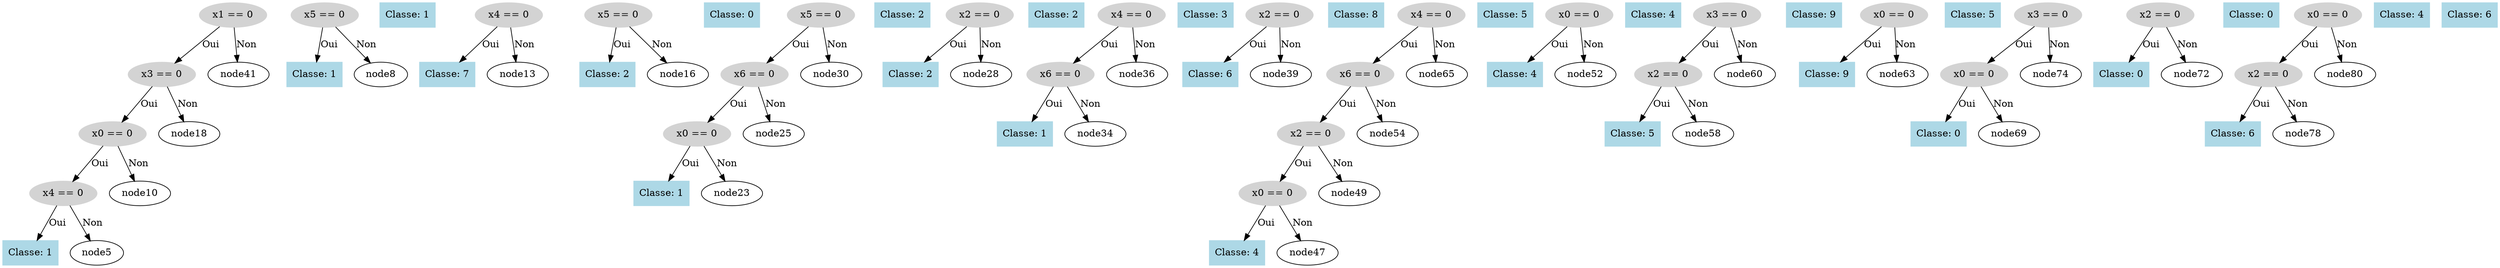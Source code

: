 digraph DecisionTree {
  node0 [label="x1 == 0", shape=ellipse, style=filled, color=lightgray];
  node0 -> node1 [label="Oui"];
  node1 [label="x3 == 0", shape=ellipse, style=filled, color=lightgray];
  node1 -> node2 [label="Oui"];
  node2 [label="x0 == 0", shape=ellipse, style=filled, color=lightgray];
  node2 -> node3 [label="Oui"];
  node3 [label="x4 == 0", shape=ellipse, style=filled, color=lightgray];
  node3 -> node4 [label="Oui"];
  node4 [label="Classe: 1", shape=box, style=filled, color=lightblue];
  node3 -> node5 [label="Non"];
  node6 [label="x5 == 0", shape=ellipse, style=filled, color=lightgray];
  node6 -> node7 [label="Oui"];
  node7 [label="Classe: 1", shape=box, style=filled, color=lightblue];
  node6 -> node8 [label="Non"];
  node9 [label="Classe: 1", shape=box, style=filled, color=lightblue];
  node2 -> node10 [label="Non"];
  node11 [label="x4 == 0", shape=ellipse, style=filled, color=lightgray];
  node11 -> node12 [label="Oui"];
  node12 [label="Classe: 7", shape=box, style=filled, color=lightblue];
  node11 -> node13 [label="Non"];
  node14 [label="x5 == 0", shape=ellipse, style=filled, color=lightgray];
  node14 -> node15 [label="Oui"];
  node15 [label="Classe: 2", shape=box, style=filled, color=lightblue];
  node14 -> node16 [label="Non"];
  node17 [label="Classe: 0", shape=box, style=filled, color=lightblue];
  node1 -> node18 [label="Non"];
  node19 [label="x5 == 0", shape=ellipse, style=filled, color=lightgray];
  node19 -> node20 [label="Oui"];
  node20 [label="x6 == 0", shape=ellipse, style=filled, color=lightgray];
  node20 -> node21 [label="Oui"];
  node21 [label="x0 == 0", shape=ellipse, style=filled, color=lightgray];
  node21 -> node22 [label="Oui"];
  node22 [label="Classe: 1", shape=box, style=filled, color=lightblue];
  node21 -> node23 [label="Non"];
  node24 [label="Classe: 2", shape=box, style=filled, color=lightblue];
  node20 -> node25 [label="Non"];
  node26 [label="x2 == 0", shape=ellipse, style=filled, color=lightgray];
  node26 -> node27 [label="Oui"];
  node27 [label="Classe: 2", shape=box, style=filled, color=lightblue];
  node26 -> node28 [label="Non"];
  node29 [label="Classe: 2", shape=box, style=filled, color=lightblue];
  node19 -> node30 [label="Non"];
  node31 [label="x4 == 0", shape=ellipse, style=filled, color=lightgray];
  node31 -> node32 [label="Oui"];
  node32 [label="x6 == 0", shape=ellipse, style=filled, color=lightgray];
  node32 -> node33 [label="Oui"];
  node33 [label="Classe: 1", shape=box, style=filled, color=lightblue];
  node32 -> node34 [label="Non"];
  node35 [label="Classe: 3", shape=box, style=filled, color=lightblue];
  node31 -> node36 [label="Non"];
  node37 [label="x2 == 0", shape=ellipse, style=filled, color=lightgray];
  node37 -> node38 [label="Oui"];
  node38 [label="Classe: 6", shape=box, style=filled, color=lightblue];
  node37 -> node39 [label="Non"];
  node40 [label="Classe: 8", shape=box, style=filled, color=lightblue];
  node0 -> node41 [label="Non"];
  node42 [label="x4 == 0", shape=ellipse, style=filled, color=lightgray];
  node42 -> node43 [label="Oui"];
  node43 [label="x6 == 0", shape=ellipse, style=filled, color=lightgray];
  node43 -> node44 [label="Oui"];
  node44 [label="x2 == 0", shape=ellipse, style=filled, color=lightgray];
  node44 -> node45 [label="Oui"];
  node45 [label="x0 == 0", shape=ellipse, style=filled, color=lightgray];
  node45 -> node46 [label="Oui"];
  node46 [label="Classe: 4", shape=box, style=filled, color=lightblue];
  node45 -> node47 [label="Non"];
  node48 [label="Classe: 5", shape=box, style=filled, color=lightblue];
  node44 -> node49 [label="Non"];
  node50 [label="x0 == 0", shape=ellipse, style=filled, color=lightgray];
  node50 -> node51 [label="Oui"];
  node51 [label="Classe: 4", shape=box, style=filled, color=lightblue];
  node50 -> node52 [label="Non"];
  node53 [label="Classe: 4", shape=box, style=filled, color=lightblue];
  node43 -> node54 [label="Non"];
  node55 [label="x3 == 0", shape=ellipse, style=filled, color=lightgray];
  node55 -> node56 [label="Oui"];
  node56 [label="x2 == 0", shape=ellipse, style=filled, color=lightgray];
  node56 -> node57 [label="Oui"];
  node57 [label="Classe: 5", shape=box, style=filled, color=lightblue];
  node56 -> node58 [label="Non"];
  node59 [label="Classe: 9", shape=box, style=filled, color=lightblue];
  node55 -> node60 [label="Non"];
  node61 [label="x0 == 0", shape=ellipse, style=filled, color=lightgray];
  node61 -> node62 [label="Oui"];
  node62 [label="Classe: 9", shape=box, style=filled, color=lightblue];
  node61 -> node63 [label="Non"];
  node64 [label="Classe: 5", shape=box, style=filled, color=lightblue];
  node42 -> node65 [label="Non"];
  node66 [label="x3 == 0", shape=ellipse, style=filled, color=lightgray];
  node66 -> node67 [label="Oui"];
  node67 [label="x0 == 0", shape=ellipse, style=filled, color=lightgray];
  node67 -> node68 [label="Oui"];
  node68 [label="Classe: 0", shape=box, style=filled, color=lightblue];
  node67 -> node69 [label="Non"];
  node70 [label="x2 == 0", shape=ellipse, style=filled, color=lightgray];
  node70 -> node71 [label="Oui"];
  node71 [label="Classe: 0", shape=box, style=filled, color=lightblue];
  node70 -> node72 [label="Non"];
  node73 [label="Classe: 0", shape=box, style=filled, color=lightblue];
  node66 -> node74 [label="Non"];
  node75 [label="x0 == 0", shape=ellipse, style=filled, color=lightgray];
  node75 -> node76 [label="Oui"];
  node76 [label="x2 == 0", shape=ellipse, style=filled, color=lightgray];
  node76 -> node77 [label="Oui"];
  node77 [label="Classe: 6", shape=box, style=filled, color=lightblue];
  node76 -> node78 [label="Non"];
  node79 [label="Classe: 4", shape=box, style=filled, color=lightblue];
  node75 -> node80 [label="Non"];
  node81 [label="Classe: 6", shape=box, style=filled, color=lightblue];
}
